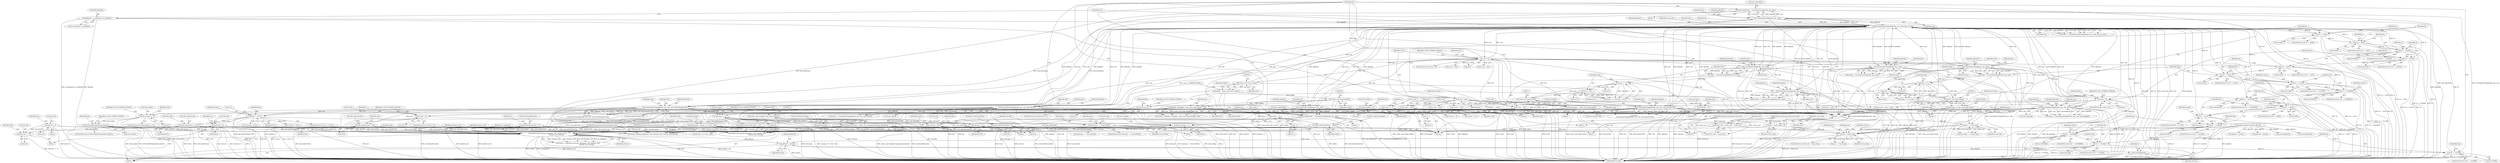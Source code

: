 digraph "1_Android_cc274e2abe8b2a6698a5c47d8aa4bb45f1f9538d_57@pointer" {
"1000717" [label="(Call,pResult = pTrack)"];
"1000707" [label="(Call,VideoTrack::Parse(m_pSegment, info, element_start,\n                                          element_size, pTrack))"];
"1000606" [label="(Call,info.codecDelay = UnserializeUInt(pReader, pos, size))"];
"1000610" [label="(Call,UnserializeUInt(pReader, pos, size))"];
"1000223" [label="(Call,ParseElementHeader(pReader, pos, track_stop, id, size))"];
"1000458" [label="(Call,UnserializeUInt(pReader, pos, size))"];
"1000236" [label="(Call,size < 0)"];
"1000388" [label="(Call,UnserializeUInt(pReader, pos, size))"];
"1000589" [label="(Call,UnserializeString(pReader, pos, size, info.codecNameAsUTF8))"];
"1000624" [label="(Call,UnserializeUInt(pReader, pos, size))"];
"1000134" [label="(Call,pReader = m_pSegment->m_pReader)"];
"1000503" [label="(Call,UnserializeUInt(pReader, pos, size))"];
"1000484" [label="(Call,UnserializeString(pReader, pos, size, info.codecId))"];
"1000418" [label="(Call,UnserializeString(pReader, pos, size, info.nameAsUTF8))"];
"1000438" [label="(Call,UnserializeString(pReader, pos, size, info.language))"];
"1000358" [label="(Call,UnserializeUInt(pReader, pos, size))"];
"1000214" [label="(Call,pos < track_stop)"];
"1000632" [label="(Call,pos <= track_stop)"];
"1000628" [label="(Call,pos += size)"];
"1000539" [label="(Call,static_cast<size_t>(size))"];
"1000299" [label="(Call,size > 8)"];
"1000557" [label="(Call,pReader->Read(pos, static_cast<long>(buflen), buf))"];
"1000559" [label="(Call,static_cast<long>(buflen))"];
"1000537" [label="(Call,buflen = static_cast<size_t>(size))"];
"1000548" [label="(Call,buf == NULL)"];
"1000140" [label="(Call,pos = track_start)"];
"1000123" [label="(MethodParameterIn,long long track_start)"];
"1000144" [label="(Call,track_stop = track_start + track_size)"];
"1000124" [label="(MethodParameterIn,long long track_size)"];
"1000519" [label="(Call,id == 0x23A2)"];
"1000497" [label="(Call,id == 0x1C)"];
"1000477" [label="(Call,id == 0x06)"];
"1000451" [label="(Call,id == 0x03E383)"];
"1000431" [label="(Call,id == 0x02B59C)"];
"1000411" [label="(Call,id == 0x136E)"];
"1000381" [label="(Call,id == 0x03)"];
"1000351" [label="(Call,id == 0x57)"];
"1000294" [label="(Call,id == 0x33C5)"];
"1000278" [label="(Call,id == 0x2D80)"];
"1000262" [label="(Call,id == 0x61)"];
"1000246" [label="(Call,id == 0x60)"];
"1000616" [label="(Call,id == 0x16BB)"];
"1000602" [label="(Call,id == 0x16AA)"];
"1000582" [label="(Call,id == 0x058688)"];
"1000662" [label="(Call,info.lacing = (lacing > 0) ? true : false)"];
"1000342" [label="(Call,info.uid |= b)"];
"1000337" [label="(Call,info.uid <<= 8)"];
"1000304" [label="(Call,info.uid = 0)"];
"1000165" [label="(Call,info.defaultDuration = 0)"];
"1000468" [label="(Call,info.defaultDuration = static_cast<unsigned long long>(duration))"];
"1000472" [label="(Call,static_cast<unsigned long long>(duration))"];
"1000463" [label="(Call,duration < 0)"];
"1000456" [label="(Call,duration = UnserializeUInt(pReader, pos, size))"];
"1000648" [label="(Call,GetTrackByNumber(info.number))"];
"1000640" [label="(Call,info.number <= 0)"];
"1000372" [label="(Call,info.number = static_cast<long>(num))"];
"1000376" [label="(Call,static_cast<long>(num))"];
"1000364" [label="(Call,num <= 0)"];
"1000356" [label="(Call,num = UnserializeUInt(pReader, pos, size))"];
"1000367" [label="(Call,num > 127)"];
"1000155" [label="(Call,info.number = 0)"];
"1000526" [label="(Call,info.codecPrivate = NULL)"];
"1000575" [label="(Call,info.codecPrivateSize = buflen)"];
"1000531" [label="(Call,info.codecPrivateSize = 0)"];
"1000570" [label="(Call,info.codecPrivate = buf)"];
"1000695" [label="(Call,info.settings = v)"];
"1000177" [label="(Call,v.size = -1)"];
"1000181" [label="(Call,-1)"];
"1000680" [label="(Call,v.start < 0)"];
"1000171" [label="(Call,v.start = -1)"];
"1000175" [label="(Call,-1)"];
"1000250" [label="(Call,v.start = start)"];
"1000242" [label="(Call,start = pos)"];
"1000255" [label="(Call,v.size = size)"];
"1000620" [label="(Call,info.seekPreRoll = UnserializeUInt(pReader, pos, size))"];
"1000673" [label="(Call,info.type == Track::kVideo)"];
"1000655" [label="(Call,info.type <= 0)"];
"1000150" [label="(Call,info.type = 0)"];
"1000402" [label="(Call,info.type = static_cast<long>(type))"];
"1000406" [label="(Call,static_cast<long>(type))"];
"1000397" [label="(Call,type > 254)"];
"1000394" [label="(Call,type <= 0)"];
"1000386" [label="(Call,type = UnserializeUInt(pReader, pos, size))"];
"1000160" [label="(Call,info.uid = 0)"];
"1000125" [label="(MethodParameterIn,long long element_start)"];
"1000126" [label="(MethodParameterIn,long long element_size)"];
"1000701" [label="(Call,* pTrack = NULL)"];
"1000127" [label="(MethodParameterIn,Track*& pResult)"];
"1000720" [label="(Call,assert(pResult))"];
"1000227" [label="(Identifier,id)"];
"1000465" [label="(Literal,0)"];
"1000124" [label="(MethodParameterIn,long long track_size)"];
"1000629" [label="(Identifier,pos)"];
"1000438" [label="(Call,UnserializeString(pReader, pos, size, info.language))"];
"1000359" [label="(Identifier,pReader)"];
"1000279" [label="(Identifier,id)"];
"1000367" [label="(Call,num > 127)"];
"1000458" [label="(Call,UnserializeUInt(pReader, pos, size))"];
"1000166" [label="(Call,info.defaultDuration)"];
"1000386" [label="(Call,type = UnserializeUInt(pReader, pos, size))"];
"1000604" [label="(Literal,0x16AA)"];
"1000442" [label="(Call,info.language)"];
"1000127" [label="(MethodParameterIn,Track*& pResult)"];
"1000690" [label="(Identifier,a)"];
"1000472" [label="(Call,static_cast<unsigned long long>(duration))"];
"1000739" [label="(Identifier,info)"];
"1000548" [label="(Call,buf == NULL)"];
"1000175" [label="(Call,-1)"];
"1000497" [label="(Call,id == 0x1C)"];
"1000456" [label="(Call,duration = UnserializeUInt(pReader, pos, size))"];
"1000470" [label="(Identifier,info)"];
"1000172" [label="(Call,v.start)"];
"1000664" [label="(Identifier,info)"];
"1000179" [label="(Identifier,v)"];
"1000628" [label="(Call,pos += size)"];
"1000165" [label="(Call,info.defaultDuration = 0)"];
"1000460" [label="(Identifier,pos)"];
"1000361" [label="(Identifier,size)"];
"1000526" [label="(Call,info.codecPrivate = NULL)"];
"1000299" [label="(Call,size > 8)"];
"1000592" [label="(Identifier,size)"];
"1000625" [label="(Identifier,pReader)"];
"1000433" [label="(Literal,0x02B59C)"];
"1000699" [label="(Identifier,v)"];
"1000485" [label="(Identifier,pReader)"];
"1000259" [label="(Identifier,size)"];
"1000577" [label="(Identifier,info)"];
"1000387" [label="(Identifier,type)"];
"1000306" [label="(Identifier,info)"];
"1000242" [label="(Call,start = pos)"];
"1000228" [label="(Identifier,size)"];
"1000412" [label="(Identifier,id)"];
"1000656" [label="(Call,info.type)"];
"1000396" [label="(Literal,0)"];
"1000549" [label="(Identifier,buf)"];
"1000705" [label="(Call,status = VideoTrack::Parse(m_pSegment, info, element_start,\n                                          element_size, pTrack))"];
"1000459" [label="(Identifier,pReader)"];
"1000737" [label="(Call,info.type == Track::kAudio)"];
"1000718" [label="(Identifier,pResult)"];
"1000532" [label="(Call,info.codecPrivateSize)"];
"1000488" [label="(Call,info.codecId)"];
"1000636" [label="(Call,pos == track_stop)"];
"1000709" [label="(Identifier,info)"];
"1000627" [label="(Identifier,size)"];
"1000342" [label="(Call,info.uid |= b)"];
"1000695" [label="(Call,info.settings = v)"];
"1000765" [label="(Call,* pTrack = NULL)"];
"1000344" [label="(Identifier,info)"];
"1000266" [label="(Call,a.start = start)"];
"1000531" [label="(Call,info.codecPrivateSize = 0)"];
"1000771" [label="(Call,AudioTrack::Parse(m_pSegment, info, element_start,\n                                          element_size, pTrack))"];
"1000666" [label="(Call,(lacing > 0) ? true : false)"];
"1000346" [label="(Identifier,b)"];
"1000502" [label="(Identifier,lacing)"];
"1000607" [label="(Call,info.codecDelay)"];
"1000538" [label="(Identifier,buflen)"];
"1000293" [label="(ControlStructure,if (id == 0x33C5))"];
"1000853" [label="(Call,Track::Create(m_pSegment, info, element_start, element_size, pTrack))"];
"1000617" [label="(Identifier,id)"];
"1000467" [label="(Identifier,E_FILE_FORMAT_INVALID)"];
"1000394" [label="(Call,type <= 0)"];
"1000646" [label="(Identifier,E_FILE_FORMAT_INVALID)"];
"1000378" [label="(Identifier,num)"];
"1000696" [label="(Call,info.settings)"];
"1000454" [label="(Block,)"];
"1000469" [label="(Call,info.defaultDuration)"];
"1000863" [label="(Call,pResult = pTrack)"];
"1000648" [label="(Call,GetTrackByNumber(info.number))"];
"1000354" [label="(Block,)"];
"1000622" [label="(Identifier,info)"];
"1000686" [label="(Identifier,E_FILE_FORMAT_INVALID)"];
"1000145" [label="(Identifier,track_stop)"];
"1000707" [label="(Call,VideoTrack::Parse(m_pSegment, info, element_start,\n                                          element_size, pTrack))"];
"1000311" [label="(Identifier,pos_)"];
"1000618" [label="(Literal,0x16BB)"];
"1000397" [label="(Call,type > 254)"];
"1000236" [label="(Call,size < 0)"];
"1000501" [label="(Call,lacing = UnserializeUInt(pReader, pos, size))"];
"1000674" [label="(Call,info.type)"];
"1000717" [label="(Call,pResult = pTrack)"];
"1000616" [label="(Call,id == 0x16BB)"];
"1000556" [label="(Identifier,status)"];
"1000243" [label="(Identifier,start)"];
"1000702" [label="(Identifier,pTrack)"];
"1000353" [label="(Literal,0x57)"];
"1000462" [label="(ControlStructure,if (duration < 0))"];
"1000167" [label="(Identifier,info)"];
"1000533" [label="(Identifier,info)"];
"1000136" [label="(Call,m_pSegment->m_pReader)"];
"1000224" [label="(Identifier,pReader)"];
"1000576" [label="(Call,info.codecPrivateSize)"];
"1000420" [label="(Identifier,pos)"];
"1000463" [label="(Call,duration < 0)"];
"1000406" [label="(Call,static_cast<long>(type))"];
"1000663" [label="(Call,info.lacing)"];
"1000484" [label="(Call,UnserializeString(pReader, pos, size, info.codecId))"];
"1000257" [label="(Identifier,v)"];
"1000357" [label="(Identifier,num)"];
"1000250" [label="(Call,v.start = start)"];
"1000301" [label="(Literal,8)"];
"1000519" [label="(Call,id == 0x23A2)"];
"1000624" [label="(Call,UnserializeUInt(pReader, pos, size))"];
"1000612" [label="(Identifier,pos)"];
"1000246" [label="(Call,id == 0x60)"];
"1000570" [label="(Call,info.codecPrivate = buf)"];
"1000173" [label="(Identifier,v)"];
"1000520" [label="(Identifier,id)"];
"1000496" [label="(ControlStructure,if (id == 0x1C))"];
"1000541" [label="(Identifier,size)"];
"1000682" [label="(Identifier,v)"];
"1000261" [label="(ControlStructure,if (id == 0x61))"];
"1000537" [label="(Call,buflen = static_cast<size_t>(size))"];
"1000162" [label="(Identifier,info)"];
"1000157" [label="(Identifier,info)"];
"1000550" [label="(Identifier,NULL)"];
"1000144" [label="(Call,track_stop = track_start + track_size)"];
"1000588" [label="(Identifier,status)"];
"1000384" [label="(Block,)"];
"1000235" [label="(ControlStructure,if (size < 0))"];
"1000352" [label="(Identifier,id)"];
"1000284" [label="(Identifier,e)"];
"1000282" [label="(Call,e.start = start)"];
"1000530" [label="(Identifier,NULL)"];
"1000303" [label="(Identifier,E_FILE_FORMAT_INVALID)"];
"1000543" [label="(Identifier,buflen)"];
"1000561" [label="(Identifier,buflen)"];
"1000847" [label="(Call,* pTrack = NULL)"];
"1000634" [label="(Identifier,track_stop)"];
"1000451" [label="(Call,id == 0x03E383)"];
"1000655" [label="(Call,info.type <= 0)"];
"1000169" [label="(Literal,0)"];
"1000613" [label="(Identifier,size)"];
"1000440" [label="(Identifier,pos)"];
"1000254" [label="(Identifier,start)"];
"1000535" [label="(Literal,0)"];
"1000719" [label="(Identifier,pTrack)"];
"1000499" [label="(Literal,0x1C)"];
"1000641" [label="(Call,info.number)"];
"1000558" [label="(Identifier,pos)"];
"1000383" [label="(Literal,0x03)"];
"1000155" [label="(Call,info.number = 0)"];
"1000557" [label="(Call,pReader->Read(pos, static_cast<long>(buflen), buf))"];
"1000142" [label="(Identifier,track_start)"];
"1000644" [label="(Literal,0)"];
"1000126" [label="(MethodParameterIn,long long element_size)"];
"1000587" [label="(Call,status =\n UnserializeString(pReader, pos, size, info.codecNameAsUTF8))"];
"1000468" [label="(Call,info.defaultDuration = static_cast<unsigned long long>(duration))"];
"1000363" [label="(Call,(num <= 0) || (num > 127))"];
"1000146" [label="(Call,track_start + track_size)"];
"1000351" [label="(Call,id == 0x57)"];
"1000654" [label="(ControlStructure,if (info.type <= 0))"];
"1000271" [label="(Call,a.size = size)"];
"1000223" [label="(Call,ParseElementHeader(pReader, pos, track_stop, id, size))"];
"1000725" [label="(Identifier,e)"];
"1000562" [label="(Identifier,buf)"];
"1000591" [label="(Identifier,pos)"];
"1000255" [label="(Call,v.size = size)"];
"1000338" [label="(Call,info.uid)"];
"1000464" [label="(Identifier,duration)"];
"1000653" [label="(Identifier,E_FILE_FORMAT_INVALID)"];
"1000156" [label="(Call,info.number)"];
"1000575" [label="(Call,info.codecPrivateSize = buflen)"];
"1000477" [label="(Call,id == 0x06)"];
"1000589" [label="(Call,UnserializeString(pReader, pos, size, info.codecNameAsUTF8))"];
"1000584" [label="(Literal,0x058688)"];
"1000389" [label="(Identifier,pReader)"];
"1000608" [label="(Identifier,info)"];
"1000581" [label="(ControlStructure,if (id == 0x058688))"];
"1000390" [label="(Identifier,pos)"];
"1000296" [label="(Literal,0x33C5)"];
"1000251" [label="(Call,v.start)"];
"1000256" [label="(Call,v.size)"];
"1000171" [label="(Call,v.start = -1)"];
"1000408" [label="(Identifier,type)"];
"1000178" [label="(Call,v.size)"];
"1000402" [label="(Call,info.type = static_cast<long>(type))"];
"1000559" [label="(Call,static_cast<long>(buflen))"];
"1000566" [label="(Call,delete[] buf)"];
"1000249" [label="(Block,)"];
"1000781" [label="(Call,pResult = pTrack)"];
"1000413" [label="(Literal,0x136E)"];
"1000215" [label="(Identifier,pos)"];
"1000504" [label="(Identifier,pReader)"];
"1000631" [label="(Call,assert(pos <= track_stop))"];
"1000398" [label="(Identifier,type)"];
"1000637" [label="(Identifier,pos)"];
"1000403" [label="(Call,info.type)"];
"1000527" [label="(Call,info.codecPrivate)"];
"1000310" [label="(Call,pos_ = start)"];
"1000388" [label="(Call,UnserializeUInt(pReader, pos, size))"];
"1000870" [label="(MethodReturn,long)"];
"1000226" [label="(Identifier,track_stop)"];
"1000544" [label="(Block,)"];
"1000810" [label="(Call,v.start >= 0)"];
"1000630" [label="(Identifier,size)"];
"1000547" [label="(ControlStructure,if (buf == NULL))"];
"1000364" [label="(Call,num <= 0)"];
"1000135" [label="(Identifier,pReader)"];
"1000432" [label="(Identifier,id)"];
"1000553" [label="(Literal,1)"];
"1000268" [label="(Identifier,a)"];
"1000225" [label="(Identifier,pos)"];
"1000308" [label="(Literal,0)"];
"1000222" [label="(Identifier,status)"];
"1000752" [label="(Call,v.start >= 0)"];
"1000679" [label="(ControlStructure,if (v.start < 0))"];
"1000678" [label="(Block,)"];
"1000784" [label="(Call,assert(pResult))"];
"1000366" [label="(Literal,0)"];
"1000152" [label="(Identifier,info)"];
"1000632" [label="(Call,pos <= track_stop)"];
"1000659" [label="(Literal,0)"];
"1000672" [label="(ControlStructure,if (info.type == Track::kVideo))"];
"1000376" [label="(Call,static_cast<long>(num))"];
"1000382" [label="(Identifier,id)"];
"1000437" [label="(Identifier,status)"];
"1000154" [label="(Literal,0)"];
"1000474" [label="(Identifier,duration)"];
"1000393" [label="(Call,(type <= 0) || (type > 254))"];
"1000151" [label="(Call,info.type)"];
"1000263" [label="(Identifier,id)"];
"1000161" [label="(Call,info.uid)"];
"1000476" [label="(ControlStructure,if (id == 0x06))"];
"1000186" [label="(Identifier,a)"];
"1000411" [label="(Call,id == 0x136E)"];
"1000583" [label="(Identifier,id)"];
"1000521" [label="(Literal,0x23A2)"];
"1000606" [label="(Call,info.codecDelay = UnserializeUInt(pReader, pos, size))"];
"1000240" [label="(Identifier,E_FILE_FORMAT_INVALID)"];
"1000176" [label="(Literal,1)"];
"1000478" [label="(Identifier,id)"];
"1000431" [label="(Call,id == 0x02B59C)"];
"1000650" [label="(Identifier,info)"];
"1000518" [label="(ControlStructure,if (id == 0x23A2))"];
"1000479" [label="(Literal,0x06)"];
"1000238" [label="(Literal,0)"];
"1000661" [label="(Identifier,E_FILE_FORMAT_INVALID)"];
"1000304" [label="(Call,info.uid = 0)"];
"1000365" [label="(Identifier,num)"];
"1000602" [label="(Call,id == 0x16AA)"];
"1000684" [label="(Literal,0)"];
"1000294" [label="(Call,id == 0x33C5)"];
"1000610" [label="(Call,UnserializeUInt(pReader, pos, size))"];
"1000372" [label="(Call,info.number = static_cast<long>(num))"];
"1000368" [label="(Identifier,num)"];
"1000712" [label="(Identifier,pTrack)"];
"1000640" [label="(Call,info.number <= 0)"];
"1000453" [label="(Literal,0x03E383)"];
"1000214" [label="(Call,pos < track_stop)"];
"1000487" [label="(Identifier,size)"];
"1000621" [label="(Call,info.seekPreRoll)"];
"1000593" [label="(Call,info.codecNameAsUTF8)"];
"1000358" [label="(Call,UnserializeUInt(pReader, pos, size))"];
"1000221" [label="(Call,status = ParseElementHeader(pReader, pos, track_stop, id, size))"];
"1000430" [label="(ControlStructure,if (id == 0x02B59C))"];
"1000701" [label="(Call,* pTrack = NULL)"];
"1000720" [label="(Call,assert(pResult))"];
"1000360" [label="(Identifier,pos)"];
"1000673" [label="(Call,info.type == Track::kVideo)"];
"1000278" [label="(Call,id == 0x2D80)"];
"1000160" [label="(Call,info.uid = 0)"];
"1000657" [label="(Identifier,info)"];
"1000177" [label="(Call,v.size = -1)"];
"1000277" [label="(ControlStructure,if (id == 0x2D80))"];
"1000134" [label="(Call,pReader = m_pSegment->m_pReader)"];
"1000252" [label="(Identifier,v)"];
"1000706" [label="(Identifier,status)"];
"1000416" [label="(Call,status =\n UnserializeString(pReader, pos, size, info.nameAsUTF8))"];
"1000264" [label="(Literal,0x61)"];
"1000399" [label="(Literal,254)"];
"1000503" [label="(Call,UnserializeUInt(pReader, pos, size))"];
"1000417" [label="(Identifier,status)"];
"1000369" [label="(Literal,127)"];
"1000615" [label="(ControlStructure,if (id == 0x16BB))"];
"1000710" [label="(Identifier,element_start)"];
"1000498" [label="(Identifier,id)"];
"1000213" [label="(ControlStructure,while (pos < track_stop))"];
"1000675" [label="(Identifier,info)"];
"1000298" [label="(ControlStructure,if (size > 8))"];
"1000297" [label="(Block,)"];
"1000450" [label="(ControlStructure,if (id == 0x03E383))"];
"1000506" [label="(Identifier,size)"];
"1000486" [label="(Identifier,pos)"];
"1000181" [label="(Call,-1)"];
"1000316" [label="(Call,start + size)"];
"1000662" [label="(Call,info.lacing = (lacing > 0) ? true : false)"];
"1000681" [label="(Call,v.start)"];
"1000649" [label="(Call,info.number)"];
"1000524" [label="(Identifier,info)"];
"1000123" [label="(MethodParameterIn,long long track_start)"];
"1000381" [label="(Call,id == 0x03)"];
"1000439" [label="(Identifier,pReader)"];
"1000159" [label="(Literal,0)"];
"1000140" [label="(Call,pos = track_start)"];
"1000677" [label="(Identifier,Track::kVideo)"];
"1000505" [label="(Identifier,pos)"];
"1000418" [label="(Call,UnserializeString(pReader, pos, size, info.nameAsUTF8))"];
"1000217" [label="(Block,)"];
"1000419" [label="(Identifier,pReader)"];
"1000341" [label="(Literal,8)"];
"1000410" [label="(ControlStructure,if (id == 0x136E))"];
"1000571" [label="(Call,info.codecPrivate)"];
"1000555" [label="(Call,status = pReader->Read(pos, static_cast<long>(buflen), buf))"];
"1000579" [label="(Identifier,buflen)"];
"1000721" [label="(Identifier,pResult)"];
"1000323" [label="(Block,)"];
"1000245" [label="(ControlStructure,if (id == 0x60))"];
"1000866" [label="(Call,assert(pResult))"];
"1000300" [label="(Identifier,size)"];
"1000287" [label="(Call,e.size = size)"];
"1000350" [label="(ControlStructure,if (id == 0x57))"];
"1000305" [label="(Call,info.uid)"];
"1000216" [label="(Identifier,track_stop)"];
"1000582" [label="(Call,id == 0x058688)"];
"1000452" [label="(Identifier,id)"];
"1000461" [label="(Identifier,size)"];
"1000626" [label="(Identifier,pos)"];
"1000141" [label="(Identifier,pos)"];
"1000343" [label="(Call,info.uid)"];
"1000711" [label="(Identifier,element_size)"];
"1000314" [label="(Call,pos_end = start + size)"];
"1000380" [label="(ControlStructure,if (id == 0x03))"];
"1000337" [label="(Call,info.uid <<= 8)"];
"1000647" [label="(ControlStructure,if (GetTrackByNumber(info.number)))"];
"1000441" [label="(Identifier,size)"];
"1000620" [label="(Call,info.seekPreRoll = UnserializeUInt(pReader, pos, size))"];
"1000248" [label="(Literal,0x60)"];
"1000244" [label="(Identifier,pos)"];
"1000619" [label="(Block,)"];
"1000639" [label="(ControlStructure,if (info.number <= 0))"];
"1000522" [label="(Block,)"];
"1000483" [label="(Identifier,status)"];
"1000539" [label="(Call,static_cast<size_t>(size))"];
"1000633" [label="(Identifier,pos)"];
"1000574" [label="(Identifier,buf)"];
"1000590" [label="(Identifier,pReader)"];
"1000391" [label="(Identifier,size)"];
"1000262" [label="(Call,id == 0x61)"];
"1000603" [label="(Identifier,id)"];
"1000605" [label="(Block,)"];
"1000280" [label="(Literal,0x2D80)"];
"1000128" [label="(Block,)"];
"1000348" [label="(Identifier,pos_)"];
"1000703" [label="(Identifier,NULL)"];
"1000150" [label="(Call,info.type = 0)"];
"1000436" [label="(Call,status = UnserializeString(pReader, pos, size, info.language))"];
"1000295" [label="(Identifier,id)"];
"1000125" [label="(MethodParameterIn,long long element_start)"];
"1000247" [label="(Identifier,id)"];
"1000708" [label="(Identifier,m_pSegment)"];
"1000182" [label="(Literal,1)"];
"1000164" [label="(Literal,0)"];
"1000395" [label="(Identifier,type)"];
"1000457" [label="(Identifier,duration)"];
"1000601" [label="(ControlStructure,if (id == 0x16AA))"];
"1000680" [label="(Call,v.start < 0)"];
"1000611" [label="(Identifier,pReader)"];
"1000356" [label="(Call,num = UnserializeUInt(pReader, pos, size))"];
"1000373" [label="(Call,info.number)"];
"1000237" [label="(Identifier,size)"];
"1000482" [label="(Call,status = UnserializeString(pReader, pos, size, info.codecId))"];
"1000421" [label="(Identifier,size)"];
"1000422" [label="(Call,info.nameAsUTF8)"];
"1000717" -> "1000678"  [label="AST: "];
"1000717" -> "1000719"  [label="CFG: "];
"1000718" -> "1000717"  [label="AST: "];
"1000719" -> "1000717"  [label="AST: "];
"1000721" -> "1000717"  [label="CFG: "];
"1000717" -> "1000870"  [label="DDG: pTrack"];
"1000707" -> "1000717"  [label="DDG: pTrack"];
"1000127" -> "1000717"  [label="DDG: pResult"];
"1000717" -> "1000720"  [label="DDG: pResult"];
"1000707" -> "1000705"  [label="AST: "];
"1000707" -> "1000712"  [label="CFG: "];
"1000708" -> "1000707"  [label="AST: "];
"1000709" -> "1000707"  [label="AST: "];
"1000710" -> "1000707"  [label="AST: "];
"1000711" -> "1000707"  [label="AST: "];
"1000712" -> "1000707"  [label="AST: "];
"1000705" -> "1000707"  [label="CFG: "];
"1000707" -> "1000870"  [label="DDG: info"];
"1000707" -> "1000870"  [label="DDG: element_size"];
"1000707" -> "1000870"  [label="DDG: pTrack"];
"1000707" -> "1000870"  [label="DDG: m_pSegment"];
"1000707" -> "1000870"  [label="DDG: element_start"];
"1000707" -> "1000705"  [label="DDG: element_size"];
"1000707" -> "1000705"  [label="DDG: element_start"];
"1000707" -> "1000705"  [label="DDG: pTrack"];
"1000707" -> "1000705"  [label="DDG: info"];
"1000707" -> "1000705"  [label="DDG: m_pSegment"];
"1000606" -> "1000707"  [label="DDG: info.codecDelay"];
"1000438" -> "1000707"  [label="DDG: info.language"];
"1000662" -> "1000707"  [label="DDG: info.lacing"];
"1000342" -> "1000707"  [label="DDG: info.uid"];
"1000304" -> "1000707"  [label="DDG: info.uid"];
"1000165" -> "1000707"  [label="DDG: info.defaultDuration"];
"1000468" -> "1000707"  [label="DDG: info.defaultDuration"];
"1000648" -> "1000707"  [label="DDG: info.number"];
"1000526" -> "1000707"  [label="DDG: info.codecPrivate"];
"1000575" -> "1000707"  [label="DDG: info.codecPrivateSize"];
"1000531" -> "1000707"  [label="DDG: info.codecPrivateSize"];
"1000570" -> "1000707"  [label="DDG: info.codecPrivate"];
"1000695" -> "1000707"  [label="DDG: info.settings"];
"1000484" -> "1000707"  [label="DDG: info.codecId"];
"1000620" -> "1000707"  [label="DDG: info.seekPreRoll"];
"1000673" -> "1000707"  [label="DDG: info.type"];
"1000418" -> "1000707"  [label="DDG: info.nameAsUTF8"];
"1000160" -> "1000707"  [label="DDG: info.uid"];
"1000589" -> "1000707"  [label="DDG: info.codecNameAsUTF8"];
"1000125" -> "1000707"  [label="DDG: element_start"];
"1000126" -> "1000707"  [label="DDG: element_size"];
"1000701" -> "1000707"  [label="DDG: pTrack"];
"1000606" -> "1000605"  [label="AST: "];
"1000606" -> "1000610"  [label="CFG: "];
"1000607" -> "1000606"  [label="AST: "];
"1000610" -> "1000606"  [label="AST: "];
"1000629" -> "1000606"  [label="CFG: "];
"1000606" -> "1000870"  [label="DDG: info.codecDelay"];
"1000606" -> "1000870"  [label="DDG: UnserializeUInt(pReader, pos, size)"];
"1000610" -> "1000606"  [label="DDG: pReader"];
"1000610" -> "1000606"  [label="DDG: pos"];
"1000610" -> "1000606"  [label="DDG: size"];
"1000606" -> "1000771"  [label="DDG: info.codecDelay"];
"1000606" -> "1000853"  [label="DDG: info.codecDelay"];
"1000610" -> "1000613"  [label="CFG: "];
"1000611" -> "1000610"  [label="AST: "];
"1000612" -> "1000610"  [label="AST: "];
"1000613" -> "1000610"  [label="AST: "];
"1000610" -> "1000870"  [label="DDG: pReader"];
"1000610" -> "1000223"  [label="DDG: pReader"];
"1000610" -> "1000223"  [label="DDG: size"];
"1000223" -> "1000610"  [label="DDG: pReader"];
"1000223" -> "1000610"  [label="DDG: pos"];
"1000236" -> "1000610"  [label="DDG: size"];
"1000610" -> "1000628"  [label="DDG: size"];
"1000610" -> "1000628"  [label="DDG: pos"];
"1000223" -> "1000221"  [label="AST: "];
"1000223" -> "1000228"  [label="CFG: "];
"1000224" -> "1000223"  [label="AST: "];
"1000225" -> "1000223"  [label="AST: "];
"1000226" -> "1000223"  [label="AST: "];
"1000227" -> "1000223"  [label="AST: "];
"1000228" -> "1000223"  [label="AST: "];
"1000221" -> "1000223"  [label="CFG: "];
"1000223" -> "1000870"  [label="DDG: pos"];
"1000223" -> "1000870"  [label="DDG: id"];
"1000223" -> "1000870"  [label="DDG: track_stop"];
"1000223" -> "1000870"  [label="DDG: size"];
"1000223" -> "1000870"  [label="DDG: pReader"];
"1000223" -> "1000221"  [label="DDG: size"];
"1000223" -> "1000221"  [label="DDG: pReader"];
"1000223" -> "1000221"  [label="DDG: track_stop"];
"1000223" -> "1000221"  [label="DDG: id"];
"1000223" -> "1000221"  [label="DDG: pos"];
"1000458" -> "1000223"  [label="DDG: pReader"];
"1000458" -> "1000223"  [label="DDG: size"];
"1000388" -> "1000223"  [label="DDG: pReader"];
"1000388" -> "1000223"  [label="DDG: size"];
"1000589" -> "1000223"  [label="DDG: pReader"];
"1000589" -> "1000223"  [label="DDG: size"];
"1000624" -> "1000223"  [label="DDG: pReader"];
"1000624" -> "1000223"  [label="DDG: size"];
"1000134" -> "1000223"  [label="DDG: pReader"];
"1000503" -> "1000223"  [label="DDG: pReader"];
"1000503" -> "1000223"  [label="DDG: size"];
"1000484" -> "1000223"  [label="DDG: pReader"];
"1000484" -> "1000223"  [label="DDG: size"];
"1000418" -> "1000223"  [label="DDG: pReader"];
"1000418" -> "1000223"  [label="DDG: size"];
"1000438" -> "1000223"  [label="DDG: pReader"];
"1000438" -> "1000223"  [label="DDG: size"];
"1000358" -> "1000223"  [label="DDG: pReader"];
"1000358" -> "1000223"  [label="DDG: size"];
"1000214" -> "1000223"  [label="DDG: pos"];
"1000214" -> "1000223"  [label="DDG: track_stop"];
"1000519" -> "1000223"  [label="DDG: id"];
"1000497" -> "1000223"  [label="DDG: id"];
"1000616" -> "1000223"  [label="DDG: id"];
"1000431" -> "1000223"  [label="DDG: id"];
"1000294" -> "1000223"  [label="DDG: id"];
"1000381" -> "1000223"  [label="DDG: id"];
"1000477" -> "1000223"  [label="DDG: id"];
"1000278" -> "1000223"  [label="DDG: id"];
"1000246" -> "1000223"  [label="DDG: id"];
"1000411" -> "1000223"  [label="DDG: id"];
"1000582" -> "1000223"  [label="DDG: id"];
"1000262" -> "1000223"  [label="DDG: id"];
"1000451" -> "1000223"  [label="DDG: id"];
"1000602" -> "1000223"  [label="DDG: id"];
"1000351" -> "1000223"  [label="DDG: id"];
"1000236" -> "1000223"  [label="DDG: size"];
"1000539" -> "1000223"  [label="DDG: size"];
"1000299" -> "1000223"  [label="DDG: size"];
"1000223" -> "1000236"  [label="DDG: size"];
"1000223" -> "1000242"  [label="DDG: pos"];
"1000223" -> "1000246"  [label="DDG: id"];
"1000223" -> "1000358"  [label="DDG: pReader"];
"1000223" -> "1000358"  [label="DDG: pos"];
"1000223" -> "1000388"  [label="DDG: pReader"];
"1000223" -> "1000388"  [label="DDG: pos"];
"1000223" -> "1000418"  [label="DDG: pReader"];
"1000223" -> "1000418"  [label="DDG: pos"];
"1000223" -> "1000438"  [label="DDG: pReader"];
"1000223" -> "1000438"  [label="DDG: pos"];
"1000223" -> "1000458"  [label="DDG: pReader"];
"1000223" -> "1000458"  [label="DDG: pos"];
"1000223" -> "1000484"  [label="DDG: pReader"];
"1000223" -> "1000484"  [label="DDG: pos"];
"1000223" -> "1000503"  [label="DDG: pReader"];
"1000223" -> "1000503"  [label="DDG: pos"];
"1000223" -> "1000557"  [label="DDG: pos"];
"1000223" -> "1000589"  [label="DDG: pReader"];
"1000223" -> "1000589"  [label="DDG: pos"];
"1000223" -> "1000624"  [label="DDG: pReader"];
"1000223" -> "1000624"  [label="DDG: pos"];
"1000223" -> "1000628"  [label="DDG: pos"];
"1000223" -> "1000632"  [label="DDG: track_stop"];
"1000458" -> "1000456"  [label="AST: "];
"1000458" -> "1000461"  [label="CFG: "];
"1000459" -> "1000458"  [label="AST: "];
"1000460" -> "1000458"  [label="AST: "];
"1000461" -> "1000458"  [label="AST: "];
"1000456" -> "1000458"  [label="CFG: "];
"1000458" -> "1000870"  [label="DDG: size"];
"1000458" -> "1000870"  [label="DDG: pos"];
"1000458" -> "1000870"  [label="DDG: pReader"];
"1000458" -> "1000456"  [label="DDG: pReader"];
"1000458" -> "1000456"  [label="DDG: pos"];
"1000458" -> "1000456"  [label="DDG: size"];
"1000236" -> "1000458"  [label="DDG: size"];
"1000458" -> "1000628"  [label="DDG: size"];
"1000458" -> "1000628"  [label="DDG: pos"];
"1000236" -> "1000235"  [label="AST: "];
"1000236" -> "1000238"  [label="CFG: "];
"1000237" -> "1000236"  [label="AST: "];
"1000238" -> "1000236"  [label="AST: "];
"1000240" -> "1000236"  [label="CFG: "];
"1000243" -> "1000236"  [label="CFG: "];
"1000236" -> "1000870"  [label="DDG: size"];
"1000236" -> "1000870"  [label="DDG: size < 0"];
"1000236" -> "1000255"  [label="DDG: size"];
"1000236" -> "1000271"  [label="DDG: size"];
"1000236" -> "1000287"  [label="DDG: size"];
"1000236" -> "1000299"  [label="DDG: size"];
"1000236" -> "1000358"  [label="DDG: size"];
"1000236" -> "1000388"  [label="DDG: size"];
"1000236" -> "1000418"  [label="DDG: size"];
"1000236" -> "1000438"  [label="DDG: size"];
"1000236" -> "1000484"  [label="DDG: size"];
"1000236" -> "1000503"  [label="DDG: size"];
"1000236" -> "1000539"  [label="DDG: size"];
"1000236" -> "1000589"  [label="DDG: size"];
"1000236" -> "1000624"  [label="DDG: size"];
"1000236" -> "1000628"  [label="DDG: size"];
"1000388" -> "1000386"  [label="AST: "];
"1000388" -> "1000391"  [label="CFG: "];
"1000389" -> "1000388"  [label="AST: "];
"1000390" -> "1000388"  [label="AST: "];
"1000391" -> "1000388"  [label="AST: "];
"1000386" -> "1000388"  [label="CFG: "];
"1000388" -> "1000870"  [label="DDG: pReader"];
"1000388" -> "1000870"  [label="DDG: pos"];
"1000388" -> "1000870"  [label="DDG: size"];
"1000388" -> "1000386"  [label="DDG: pReader"];
"1000388" -> "1000386"  [label="DDG: pos"];
"1000388" -> "1000386"  [label="DDG: size"];
"1000388" -> "1000628"  [label="DDG: size"];
"1000388" -> "1000628"  [label="DDG: pos"];
"1000589" -> "1000587"  [label="AST: "];
"1000589" -> "1000593"  [label="CFG: "];
"1000590" -> "1000589"  [label="AST: "];
"1000591" -> "1000589"  [label="AST: "];
"1000592" -> "1000589"  [label="AST: "];
"1000593" -> "1000589"  [label="AST: "];
"1000587" -> "1000589"  [label="CFG: "];
"1000589" -> "1000870"  [label="DDG: pReader"];
"1000589" -> "1000870"  [label="DDG: size"];
"1000589" -> "1000870"  [label="DDG: pos"];
"1000589" -> "1000870"  [label="DDG: info.codecNameAsUTF8"];
"1000589" -> "1000587"  [label="DDG: pReader"];
"1000589" -> "1000587"  [label="DDG: pos"];
"1000589" -> "1000587"  [label="DDG: size"];
"1000589" -> "1000587"  [label="DDG: info.codecNameAsUTF8"];
"1000589" -> "1000628"  [label="DDG: size"];
"1000589" -> "1000628"  [label="DDG: pos"];
"1000589" -> "1000771"  [label="DDG: info.codecNameAsUTF8"];
"1000589" -> "1000853"  [label="DDG: info.codecNameAsUTF8"];
"1000624" -> "1000620"  [label="AST: "];
"1000624" -> "1000627"  [label="CFG: "];
"1000625" -> "1000624"  [label="AST: "];
"1000626" -> "1000624"  [label="AST: "];
"1000627" -> "1000624"  [label="AST: "];
"1000620" -> "1000624"  [label="CFG: "];
"1000624" -> "1000870"  [label="DDG: pReader"];
"1000624" -> "1000620"  [label="DDG: pReader"];
"1000624" -> "1000620"  [label="DDG: pos"];
"1000624" -> "1000620"  [label="DDG: size"];
"1000624" -> "1000628"  [label="DDG: size"];
"1000624" -> "1000628"  [label="DDG: pos"];
"1000134" -> "1000128"  [label="AST: "];
"1000134" -> "1000136"  [label="CFG: "];
"1000135" -> "1000134"  [label="AST: "];
"1000136" -> "1000134"  [label="AST: "];
"1000141" -> "1000134"  [label="CFG: "];
"1000134" -> "1000870"  [label="DDG: pReader"];
"1000134" -> "1000870"  [label="DDG: m_pSegment->m_pReader"];
"1000503" -> "1000501"  [label="AST: "];
"1000503" -> "1000506"  [label="CFG: "];
"1000504" -> "1000503"  [label="AST: "];
"1000505" -> "1000503"  [label="AST: "];
"1000506" -> "1000503"  [label="AST: "];
"1000501" -> "1000503"  [label="CFG: "];
"1000503" -> "1000870"  [label="DDG: size"];
"1000503" -> "1000870"  [label="DDG: pos"];
"1000503" -> "1000870"  [label="DDG: pReader"];
"1000503" -> "1000501"  [label="DDG: pReader"];
"1000503" -> "1000501"  [label="DDG: pos"];
"1000503" -> "1000501"  [label="DDG: size"];
"1000503" -> "1000628"  [label="DDG: size"];
"1000503" -> "1000628"  [label="DDG: pos"];
"1000484" -> "1000482"  [label="AST: "];
"1000484" -> "1000488"  [label="CFG: "];
"1000485" -> "1000484"  [label="AST: "];
"1000486" -> "1000484"  [label="AST: "];
"1000487" -> "1000484"  [label="AST: "];
"1000488" -> "1000484"  [label="AST: "];
"1000482" -> "1000484"  [label="CFG: "];
"1000484" -> "1000870"  [label="DDG: pos"];
"1000484" -> "1000870"  [label="DDG: info.codecId"];
"1000484" -> "1000870"  [label="DDG: size"];
"1000484" -> "1000870"  [label="DDG: pReader"];
"1000484" -> "1000482"  [label="DDG: pReader"];
"1000484" -> "1000482"  [label="DDG: pos"];
"1000484" -> "1000482"  [label="DDG: size"];
"1000484" -> "1000482"  [label="DDG: info.codecId"];
"1000484" -> "1000628"  [label="DDG: size"];
"1000484" -> "1000628"  [label="DDG: pos"];
"1000484" -> "1000771"  [label="DDG: info.codecId"];
"1000484" -> "1000853"  [label="DDG: info.codecId"];
"1000418" -> "1000416"  [label="AST: "];
"1000418" -> "1000422"  [label="CFG: "];
"1000419" -> "1000418"  [label="AST: "];
"1000420" -> "1000418"  [label="AST: "];
"1000421" -> "1000418"  [label="AST: "];
"1000422" -> "1000418"  [label="AST: "];
"1000416" -> "1000418"  [label="CFG: "];
"1000418" -> "1000870"  [label="DDG: pos"];
"1000418" -> "1000870"  [label="DDG: info.nameAsUTF8"];
"1000418" -> "1000870"  [label="DDG: size"];
"1000418" -> "1000870"  [label="DDG: pReader"];
"1000418" -> "1000416"  [label="DDG: pReader"];
"1000418" -> "1000416"  [label="DDG: pos"];
"1000418" -> "1000416"  [label="DDG: size"];
"1000418" -> "1000416"  [label="DDG: info.nameAsUTF8"];
"1000418" -> "1000628"  [label="DDG: size"];
"1000418" -> "1000628"  [label="DDG: pos"];
"1000418" -> "1000771"  [label="DDG: info.nameAsUTF8"];
"1000418" -> "1000853"  [label="DDG: info.nameAsUTF8"];
"1000438" -> "1000436"  [label="AST: "];
"1000438" -> "1000442"  [label="CFG: "];
"1000439" -> "1000438"  [label="AST: "];
"1000440" -> "1000438"  [label="AST: "];
"1000441" -> "1000438"  [label="AST: "];
"1000442" -> "1000438"  [label="AST: "];
"1000436" -> "1000438"  [label="CFG: "];
"1000438" -> "1000870"  [label="DDG: info.language"];
"1000438" -> "1000870"  [label="DDG: pos"];
"1000438" -> "1000870"  [label="DDG: size"];
"1000438" -> "1000870"  [label="DDG: pReader"];
"1000438" -> "1000436"  [label="DDG: pReader"];
"1000438" -> "1000436"  [label="DDG: pos"];
"1000438" -> "1000436"  [label="DDG: size"];
"1000438" -> "1000436"  [label="DDG: info.language"];
"1000438" -> "1000628"  [label="DDG: size"];
"1000438" -> "1000628"  [label="DDG: pos"];
"1000438" -> "1000771"  [label="DDG: info.language"];
"1000438" -> "1000853"  [label="DDG: info.language"];
"1000358" -> "1000356"  [label="AST: "];
"1000358" -> "1000361"  [label="CFG: "];
"1000359" -> "1000358"  [label="AST: "];
"1000360" -> "1000358"  [label="AST: "];
"1000361" -> "1000358"  [label="AST: "];
"1000356" -> "1000358"  [label="CFG: "];
"1000358" -> "1000870"  [label="DDG: size"];
"1000358" -> "1000870"  [label="DDG: pos"];
"1000358" -> "1000870"  [label="DDG: pReader"];
"1000358" -> "1000356"  [label="DDG: pReader"];
"1000358" -> "1000356"  [label="DDG: pos"];
"1000358" -> "1000356"  [label="DDG: size"];
"1000358" -> "1000628"  [label="DDG: size"];
"1000358" -> "1000628"  [label="DDG: pos"];
"1000214" -> "1000213"  [label="AST: "];
"1000214" -> "1000216"  [label="CFG: "];
"1000215" -> "1000214"  [label="AST: "];
"1000216" -> "1000214"  [label="AST: "];
"1000222" -> "1000214"  [label="CFG: "];
"1000637" -> "1000214"  [label="CFG: "];
"1000214" -> "1000870"  [label="DDG: pos < track_stop"];
"1000632" -> "1000214"  [label="DDG: pos"];
"1000632" -> "1000214"  [label="DDG: track_stop"];
"1000140" -> "1000214"  [label="DDG: pos"];
"1000144" -> "1000214"  [label="DDG: track_stop"];
"1000214" -> "1000636"  [label="DDG: pos"];
"1000214" -> "1000636"  [label="DDG: track_stop"];
"1000632" -> "1000631"  [label="AST: "];
"1000632" -> "1000634"  [label="CFG: "];
"1000633" -> "1000632"  [label="AST: "];
"1000634" -> "1000632"  [label="AST: "];
"1000631" -> "1000632"  [label="CFG: "];
"1000632" -> "1000631"  [label="DDG: pos"];
"1000632" -> "1000631"  [label="DDG: track_stop"];
"1000628" -> "1000632"  [label="DDG: pos"];
"1000628" -> "1000217"  [label="AST: "];
"1000628" -> "1000630"  [label="CFG: "];
"1000629" -> "1000628"  [label="AST: "];
"1000630" -> "1000628"  [label="AST: "];
"1000633" -> "1000628"  [label="CFG: "];
"1000628" -> "1000870"  [label="DDG: size"];
"1000539" -> "1000628"  [label="DDG: size"];
"1000299" -> "1000628"  [label="DDG: size"];
"1000557" -> "1000628"  [label="DDG: pos"];
"1000539" -> "1000537"  [label="AST: "];
"1000539" -> "1000541"  [label="CFG: "];
"1000540" -> "1000539"  [label="AST: "];
"1000541" -> "1000539"  [label="AST: "];
"1000537" -> "1000539"  [label="CFG: "];
"1000539" -> "1000870"  [label="DDG: size"];
"1000539" -> "1000537"  [label="DDG: size"];
"1000299" -> "1000298"  [label="AST: "];
"1000299" -> "1000301"  [label="CFG: "];
"1000300" -> "1000299"  [label="AST: "];
"1000301" -> "1000299"  [label="AST: "];
"1000303" -> "1000299"  [label="CFG: "];
"1000306" -> "1000299"  [label="CFG: "];
"1000299" -> "1000870"  [label="DDG: size > 8"];
"1000299" -> "1000870"  [label="DDG: size"];
"1000299" -> "1000314"  [label="DDG: size"];
"1000299" -> "1000316"  [label="DDG: size"];
"1000557" -> "1000555"  [label="AST: "];
"1000557" -> "1000562"  [label="CFG: "];
"1000558" -> "1000557"  [label="AST: "];
"1000559" -> "1000557"  [label="AST: "];
"1000562" -> "1000557"  [label="AST: "];
"1000555" -> "1000557"  [label="CFG: "];
"1000557" -> "1000870"  [label="DDG: pos"];
"1000557" -> "1000870"  [label="DDG: static_cast<long>(buflen)"];
"1000557" -> "1000548"  [label="DDG: buf"];
"1000557" -> "1000555"  [label="DDG: pos"];
"1000557" -> "1000555"  [label="DDG: static_cast<long>(buflen)"];
"1000557" -> "1000555"  [label="DDG: buf"];
"1000559" -> "1000557"  [label="DDG: buflen"];
"1000548" -> "1000557"  [label="DDG: buf"];
"1000557" -> "1000566"  [label="DDG: buf"];
"1000557" -> "1000570"  [label="DDG: buf"];
"1000559" -> "1000561"  [label="CFG: "];
"1000560" -> "1000559"  [label="AST: "];
"1000561" -> "1000559"  [label="AST: "];
"1000562" -> "1000559"  [label="CFG: "];
"1000559" -> "1000870"  [label="DDG: buflen"];
"1000537" -> "1000559"  [label="DDG: buflen"];
"1000559" -> "1000575"  [label="DDG: buflen"];
"1000537" -> "1000522"  [label="AST: "];
"1000538" -> "1000537"  [label="AST: "];
"1000543" -> "1000537"  [label="CFG: "];
"1000537" -> "1000870"  [label="DDG: static_cast<size_t>(size)"];
"1000537" -> "1000870"  [label="DDG: buflen"];
"1000548" -> "1000547"  [label="AST: "];
"1000548" -> "1000550"  [label="CFG: "];
"1000549" -> "1000548"  [label="AST: "];
"1000550" -> "1000548"  [label="AST: "];
"1000553" -> "1000548"  [label="CFG: "];
"1000556" -> "1000548"  [label="CFG: "];
"1000548" -> "1000870"  [label="DDG: NULL"];
"1000548" -> "1000870"  [label="DDG: buf == NULL"];
"1000548" -> "1000870"  [label="DDG: buf"];
"1000548" -> "1000526"  [label="DDG: NULL"];
"1000548" -> "1000701"  [label="DDG: NULL"];
"1000548" -> "1000765"  [label="DDG: NULL"];
"1000548" -> "1000847"  [label="DDG: NULL"];
"1000140" -> "1000128"  [label="AST: "];
"1000140" -> "1000142"  [label="CFG: "];
"1000141" -> "1000140"  [label="AST: "];
"1000142" -> "1000140"  [label="AST: "];
"1000145" -> "1000140"  [label="CFG: "];
"1000123" -> "1000140"  [label="DDG: track_start"];
"1000123" -> "1000122"  [label="AST: "];
"1000123" -> "1000870"  [label="DDG: track_start"];
"1000123" -> "1000144"  [label="DDG: track_start"];
"1000123" -> "1000146"  [label="DDG: track_start"];
"1000144" -> "1000128"  [label="AST: "];
"1000144" -> "1000146"  [label="CFG: "];
"1000145" -> "1000144"  [label="AST: "];
"1000146" -> "1000144"  [label="AST: "];
"1000152" -> "1000144"  [label="CFG: "];
"1000144" -> "1000870"  [label="DDG: track_start + track_size"];
"1000124" -> "1000144"  [label="DDG: track_size"];
"1000124" -> "1000122"  [label="AST: "];
"1000124" -> "1000870"  [label="DDG: track_size"];
"1000124" -> "1000146"  [label="DDG: track_size"];
"1000519" -> "1000518"  [label="AST: "];
"1000519" -> "1000521"  [label="CFG: "];
"1000520" -> "1000519"  [label="AST: "];
"1000521" -> "1000519"  [label="AST: "];
"1000524" -> "1000519"  [label="CFG: "];
"1000583" -> "1000519"  [label="CFG: "];
"1000519" -> "1000870"  [label="DDG: id"];
"1000519" -> "1000870"  [label="DDG: id == 0x23A2"];
"1000497" -> "1000519"  [label="DDG: id"];
"1000519" -> "1000582"  [label="DDG: id"];
"1000497" -> "1000496"  [label="AST: "];
"1000497" -> "1000499"  [label="CFG: "];
"1000498" -> "1000497"  [label="AST: "];
"1000499" -> "1000497"  [label="AST: "];
"1000502" -> "1000497"  [label="CFG: "];
"1000520" -> "1000497"  [label="CFG: "];
"1000497" -> "1000870"  [label="DDG: id"];
"1000497" -> "1000870"  [label="DDG: id == 0x1C"];
"1000477" -> "1000497"  [label="DDG: id"];
"1000477" -> "1000476"  [label="AST: "];
"1000477" -> "1000479"  [label="CFG: "];
"1000478" -> "1000477"  [label="AST: "];
"1000479" -> "1000477"  [label="AST: "];
"1000483" -> "1000477"  [label="CFG: "];
"1000498" -> "1000477"  [label="CFG: "];
"1000477" -> "1000870"  [label="DDG: id == 0x06"];
"1000477" -> "1000870"  [label="DDG: id"];
"1000451" -> "1000477"  [label="DDG: id"];
"1000451" -> "1000450"  [label="AST: "];
"1000451" -> "1000453"  [label="CFG: "];
"1000452" -> "1000451"  [label="AST: "];
"1000453" -> "1000451"  [label="AST: "];
"1000457" -> "1000451"  [label="CFG: "];
"1000478" -> "1000451"  [label="CFG: "];
"1000451" -> "1000870"  [label="DDG: id"];
"1000451" -> "1000870"  [label="DDG: id == 0x03E383"];
"1000431" -> "1000451"  [label="DDG: id"];
"1000431" -> "1000430"  [label="AST: "];
"1000431" -> "1000433"  [label="CFG: "];
"1000432" -> "1000431"  [label="AST: "];
"1000433" -> "1000431"  [label="AST: "];
"1000437" -> "1000431"  [label="CFG: "];
"1000452" -> "1000431"  [label="CFG: "];
"1000431" -> "1000870"  [label="DDG: id"];
"1000431" -> "1000870"  [label="DDG: id == 0x02B59C"];
"1000411" -> "1000431"  [label="DDG: id"];
"1000411" -> "1000410"  [label="AST: "];
"1000411" -> "1000413"  [label="CFG: "];
"1000412" -> "1000411"  [label="AST: "];
"1000413" -> "1000411"  [label="AST: "];
"1000417" -> "1000411"  [label="CFG: "];
"1000432" -> "1000411"  [label="CFG: "];
"1000411" -> "1000870"  [label="DDG: id == 0x136E"];
"1000411" -> "1000870"  [label="DDG: id"];
"1000381" -> "1000411"  [label="DDG: id"];
"1000381" -> "1000380"  [label="AST: "];
"1000381" -> "1000383"  [label="CFG: "];
"1000382" -> "1000381"  [label="AST: "];
"1000383" -> "1000381"  [label="AST: "];
"1000387" -> "1000381"  [label="CFG: "];
"1000412" -> "1000381"  [label="CFG: "];
"1000381" -> "1000870"  [label="DDG: id"];
"1000381" -> "1000870"  [label="DDG: id == 0x03"];
"1000351" -> "1000381"  [label="DDG: id"];
"1000351" -> "1000350"  [label="AST: "];
"1000351" -> "1000353"  [label="CFG: "];
"1000352" -> "1000351"  [label="AST: "];
"1000353" -> "1000351"  [label="AST: "];
"1000357" -> "1000351"  [label="CFG: "];
"1000382" -> "1000351"  [label="CFG: "];
"1000351" -> "1000870"  [label="DDG: id == 0x57"];
"1000351" -> "1000870"  [label="DDG: id"];
"1000294" -> "1000351"  [label="DDG: id"];
"1000294" -> "1000293"  [label="AST: "];
"1000294" -> "1000296"  [label="CFG: "];
"1000295" -> "1000294"  [label="AST: "];
"1000296" -> "1000294"  [label="AST: "];
"1000300" -> "1000294"  [label="CFG: "];
"1000352" -> "1000294"  [label="CFG: "];
"1000294" -> "1000870"  [label="DDG: id == 0x33C5"];
"1000294" -> "1000870"  [label="DDG: id"];
"1000278" -> "1000294"  [label="DDG: id"];
"1000278" -> "1000277"  [label="AST: "];
"1000278" -> "1000280"  [label="CFG: "];
"1000279" -> "1000278"  [label="AST: "];
"1000280" -> "1000278"  [label="AST: "];
"1000284" -> "1000278"  [label="CFG: "];
"1000295" -> "1000278"  [label="CFG: "];
"1000278" -> "1000870"  [label="DDG: id == 0x2D80"];
"1000278" -> "1000870"  [label="DDG: id"];
"1000262" -> "1000278"  [label="DDG: id"];
"1000262" -> "1000261"  [label="AST: "];
"1000262" -> "1000264"  [label="CFG: "];
"1000263" -> "1000262"  [label="AST: "];
"1000264" -> "1000262"  [label="AST: "];
"1000268" -> "1000262"  [label="CFG: "];
"1000279" -> "1000262"  [label="CFG: "];
"1000262" -> "1000870"  [label="DDG: id"];
"1000262" -> "1000870"  [label="DDG: id == 0x61"];
"1000246" -> "1000262"  [label="DDG: id"];
"1000246" -> "1000245"  [label="AST: "];
"1000246" -> "1000248"  [label="CFG: "];
"1000247" -> "1000246"  [label="AST: "];
"1000248" -> "1000246"  [label="AST: "];
"1000252" -> "1000246"  [label="CFG: "];
"1000263" -> "1000246"  [label="CFG: "];
"1000246" -> "1000870"  [label="DDG: id == 0x60"];
"1000246" -> "1000870"  [label="DDG: id"];
"1000616" -> "1000615"  [label="AST: "];
"1000616" -> "1000618"  [label="CFG: "];
"1000617" -> "1000616"  [label="AST: "];
"1000618" -> "1000616"  [label="AST: "];
"1000622" -> "1000616"  [label="CFG: "];
"1000629" -> "1000616"  [label="CFG: "];
"1000616" -> "1000870"  [label="DDG: id"];
"1000616" -> "1000870"  [label="DDG: id == 0x16BB"];
"1000602" -> "1000616"  [label="DDG: id"];
"1000602" -> "1000601"  [label="AST: "];
"1000602" -> "1000604"  [label="CFG: "];
"1000603" -> "1000602"  [label="AST: "];
"1000604" -> "1000602"  [label="AST: "];
"1000608" -> "1000602"  [label="CFG: "];
"1000617" -> "1000602"  [label="CFG: "];
"1000602" -> "1000870"  [label="DDG: id == 0x16AA"];
"1000602" -> "1000870"  [label="DDG: id"];
"1000582" -> "1000602"  [label="DDG: id"];
"1000582" -> "1000581"  [label="AST: "];
"1000582" -> "1000584"  [label="CFG: "];
"1000583" -> "1000582"  [label="AST: "];
"1000584" -> "1000582"  [label="AST: "];
"1000588" -> "1000582"  [label="CFG: "];
"1000603" -> "1000582"  [label="CFG: "];
"1000582" -> "1000870"  [label="DDG: id"];
"1000582" -> "1000870"  [label="DDG: id == 0x058688"];
"1000662" -> "1000128"  [label="AST: "];
"1000662" -> "1000666"  [label="CFG: "];
"1000663" -> "1000662"  [label="AST: "];
"1000666" -> "1000662"  [label="AST: "];
"1000675" -> "1000662"  [label="CFG: "];
"1000662" -> "1000870"  [label="DDG: info.lacing"];
"1000662" -> "1000870"  [label="DDG: (lacing > 0) ? true : false"];
"1000662" -> "1000771"  [label="DDG: info.lacing"];
"1000662" -> "1000853"  [label="DDG: info.lacing"];
"1000342" -> "1000323"  [label="AST: "];
"1000342" -> "1000346"  [label="CFG: "];
"1000343" -> "1000342"  [label="AST: "];
"1000346" -> "1000342"  [label="AST: "];
"1000348" -> "1000342"  [label="CFG: "];
"1000342" -> "1000870"  [label="DDG: info.uid"];
"1000342" -> "1000870"  [label="DDG: info.uid |= b"];
"1000342" -> "1000870"  [label="DDG: b"];
"1000342" -> "1000337"  [label="DDG: info.uid"];
"1000337" -> "1000342"  [label="DDG: info.uid"];
"1000342" -> "1000771"  [label="DDG: info.uid"];
"1000342" -> "1000853"  [label="DDG: info.uid"];
"1000337" -> "1000323"  [label="AST: "];
"1000337" -> "1000341"  [label="CFG: "];
"1000338" -> "1000337"  [label="AST: "];
"1000341" -> "1000337"  [label="AST: "];
"1000344" -> "1000337"  [label="CFG: "];
"1000337" -> "1000870"  [label="DDG: info.uid <<= 8"];
"1000304" -> "1000337"  [label="DDG: info.uid"];
"1000304" -> "1000297"  [label="AST: "];
"1000304" -> "1000308"  [label="CFG: "];
"1000305" -> "1000304"  [label="AST: "];
"1000308" -> "1000304"  [label="AST: "];
"1000311" -> "1000304"  [label="CFG: "];
"1000304" -> "1000870"  [label="DDG: info.uid"];
"1000304" -> "1000771"  [label="DDG: info.uid"];
"1000304" -> "1000853"  [label="DDG: info.uid"];
"1000165" -> "1000128"  [label="AST: "];
"1000165" -> "1000169"  [label="CFG: "];
"1000166" -> "1000165"  [label="AST: "];
"1000169" -> "1000165"  [label="AST: "];
"1000173" -> "1000165"  [label="CFG: "];
"1000165" -> "1000870"  [label="DDG: info.defaultDuration"];
"1000165" -> "1000771"  [label="DDG: info.defaultDuration"];
"1000165" -> "1000853"  [label="DDG: info.defaultDuration"];
"1000468" -> "1000454"  [label="AST: "];
"1000468" -> "1000472"  [label="CFG: "];
"1000469" -> "1000468"  [label="AST: "];
"1000472" -> "1000468"  [label="AST: "];
"1000629" -> "1000468"  [label="CFG: "];
"1000468" -> "1000870"  [label="DDG: static_cast<unsigned long long>(duration)"];
"1000468" -> "1000870"  [label="DDG: info.defaultDuration"];
"1000472" -> "1000468"  [label="DDG: duration"];
"1000468" -> "1000771"  [label="DDG: info.defaultDuration"];
"1000468" -> "1000853"  [label="DDG: info.defaultDuration"];
"1000472" -> "1000474"  [label="CFG: "];
"1000473" -> "1000472"  [label="AST: "];
"1000474" -> "1000472"  [label="AST: "];
"1000472" -> "1000870"  [label="DDG: duration"];
"1000463" -> "1000472"  [label="DDG: duration"];
"1000463" -> "1000462"  [label="AST: "];
"1000463" -> "1000465"  [label="CFG: "];
"1000464" -> "1000463"  [label="AST: "];
"1000465" -> "1000463"  [label="AST: "];
"1000467" -> "1000463"  [label="CFG: "];
"1000470" -> "1000463"  [label="CFG: "];
"1000463" -> "1000870"  [label="DDG: duration < 0"];
"1000463" -> "1000870"  [label="DDG: duration"];
"1000456" -> "1000463"  [label="DDG: duration"];
"1000456" -> "1000454"  [label="AST: "];
"1000457" -> "1000456"  [label="AST: "];
"1000464" -> "1000456"  [label="CFG: "];
"1000456" -> "1000870"  [label="DDG: UnserializeUInt(pReader, pos, size)"];
"1000648" -> "1000647"  [label="AST: "];
"1000648" -> "1000649"  [label="CFG: "];
"1000649" -> "1000648"  [label="AST: "];
"1000653" -> "1000648"  [label="CFG: "];
"1000657" -> "1000648"  [label="CFG: "];
"1000648" -> "1000870"  [label="DDG: GetTrackByNumber(info.number)"];
"1000648" -> "1000870"  [label="DDG: info.number"];
"1000640" -> "1000648"  [label="DDG: info.number"];
"1000648" -> "1000771"  [label="DDG: info.number"];
"1000648" -> "1000853"  [label="DDG: info.number"];
"1000640" -> "1000639"  [label="AST: "];
"1000640" -> "1000644"  [label="CFG: "];
"1000641" -> "1000640"  [label="AST: "];
"1000644" -> "1000640"  [label="AST: "];
"1000646" -> "1000640"  [label="CFG: "];
"1000650" -> "1000640"  [label="CFG: "];
"1000640" -> "1000870"  [label="DDG: info.number"];
"1000640" -> "1000870"  [label="DDG: info.number <= 0"];
"1000372" -> "1000640"  [label="DDG: info.number"];
"1000155" -> "1000640"  [label="DDG: info.number"];
"1000372" -> "1000354"  [label="AST: "];
"1000372" -> "1000376"  [label="CFG: "];
"1000373" -> "1000372"  [label="AST: "];
"1000376" -> "1000372"  [label="AST: "];
"1000629" -> "1000372"  [label="CFG: "];
"1000372" -> "1000870"  [label="DDG: static_cast<long>(num)"];
"1000372" -> "1000870"  [label="DDG: info.number"];
"1000376" -> "1000372"  [label="DDG: num"];
"1000376" -> "1000378"  [label="CFG: "];
"1000377" -> "1000376"  [label="AST: "];
"1000378" -> "1000376"  [label="AST: "];
"1000376" -> "1000870"  [label="DDG: num"];
"1000364" -> "1000376"  [label="DDG: num"];
"1000367" -> "1000376"  [label="DDG: num"];
"1000364" -> "1000363"  [label="AST: "];
"1000364" -> "1000366"  [label="CFG: "];
"1000365" -> "1000364"  [label="AST: "];
"1000366" -> "1000364"  [label="AST: "];
"1000368" -> "1000364"  [label="CFG: "];
"1000363" -> "1000364"  [label="CFG: "];
"1000364" -> "1000870"  [label="DDG: num"];
"1000364" -> "1000363"  [label="DDG: num"];
"1000364" -> "1000363"  [label="DDG: 0"];
"1000356" -> "1000364"  [label="DDG: num"];
"1000364" -> "1000367"  [label="DDG: num"];
"1000356" -> "1000354"  [label="AST: "];
"1000357" -> "1000356"  [label="AST: "];
"1000365" -> "1000356"  [label="CFG: "];
"1000356" -> "1000870"  [label="DDG: UnserializeUInt(pReader, pos, size)"];
"1000367" -> "1000363"  [label="AST: "];
"1000367" -> "1000369"  [label="CFG: "];
"1000368" -> "1000367"  [label="AST: "];
"1000369" -> "1000367"  [label="AST: "];
"1000363" -> "1000367"  [label="CFG: "];
"1000367" -> "1000870"  [label="DDG: num"];
"1000367" -> "1000363"  [label="DDG: num"];
"1000367" -> "1000363"  [label="DDG: 127"];
"1000155" -> "1000128"  [label="AST: "];
"1000155" -> "1000159"  [label="CFG: "];
"1000156" -> "1000155"  [label="AST: "];
"1000159" -> "1000155"  [label="AST: "];
"1000162" -> "1000155"  [label="CFG: "];
"1000155" -> "1000870"  [label="DDG: info.number"];
"1000526" -> "1000522"  [label="AST: "];
"1000526" -> "1000530"  [label="CFG: "];
"1000527" -> "1000526"  [label="AST: "];
"1000530" -> "1000526"  [label="AST: "];
"1000533" -> "1000526"  [label="CFG: "];
"1000526" -> "1000870"  [label="DDG: NULL"];
"1000526" -> "1000870"  [label="DDG: info.codecPrivate"];
"1000526" -> "1000771"  [label="DDG: info.codecPrivate"];
"1000526" -> "1000853"  [label="DDG: info.codecPrivate"];
"1000575" -> "1000544"  [label="AST: "];
"1000575" -> "1000579"  [label="CFG: "];
"1000576" -> "1000575"  [label="AST: "];
"1000579" -> "1000575"  [label="AST: "];
"1000629" -> "1000575"  [label="CFG: "];
"1000575" -> "1000870"  [label="DDG: buflen"];
"1000575" -> "1000870"  [label="DDG: info.codecPrivateSize"];
"1000575" -> "1000771"  [label="DDG: info.codecPrivateSize"];
"1000575" -> "1000853"  [label="DDG: info.codecPrivateSize"];
"1000531" -> "1000522"  [label="AST: "];
"1000531" -> "1000535"  [label="CFG: "];
"1000532" -> "1000531"  [label="AST: "];
"1000535" -> "1000531"  [label="AST: "];
"1000538" -> "1000531"  [label="CFG: "];
"1000531" -> "1000870"  [label="DDG: info.codecPrivateSize"];
"1000531" -> "1000771"  [label="DDG: info.codecPrivateSize"];
"1000531" -> "1000853"  [label="DDG: info.codecPrivateSize"];
"1000570" -> "1000544"  [label="AST: "];
"1000570" -> "1000574"  [label="CFG: "];
"1000571" -> "1000570"  [label="AST: "];
"1000574" -> "1000570"  [label="AST: "];
"1000577" -> "1000570"  [label="CFG: "];
"1000570" -> "1000870"  [label="DDG: info.codecPrivate"];
"1000570" -> "1000870"  [label="DDG: buf"];
"1000570" -> "1000771"  [label="DDG: info.codecPrivate"];
"1000570" -> "1000853"  [label="DDG: info.codecPrivate"];
"1000695" -> "1000678"  [label="AST: "];
"1000695" -> "1000699"  [label="CFG: "];
"1000696" -> "1000695"  [label="AST: "];
"1000699" -> "1000695"  [label="AST: "];
"1000702" -> "1000695"  [label="CFG: "];
"1000695" -> "1000870"  [label="DDG: info.settings"];
"1000695" -> "1000870"  [label="DDG: v"];
"1000177" -> "1000695"  [label="DDG: v.size"];
"1000680" -> "1000695"  [label="DDG: v.start"];
"1000255" -> "1000695"  [label="DDG: v.size"];
"1000177" -> "1000128"  [label="AST: "];
"1000177" -> "1000181"  [label="CFG: "];
"1000178" -> "1000177"  [label="AST: "];
"1000181" -> "1000177"  [label="AST: "];
"1000186" -> "1000177"  [label="CFG: "];
"1000177" -> "1000870"  [label="DDG: v.size"];
"1000181" -> "1000177"  [label="DDG: 1"];
"1000181" -> "1000182"  [label="CFG: "];
"1000182" -> "1000181"  [label="AST: "];
"1000680" -> "1000679"  [label="AST: "];
"1000680" -> "1000684"  [label="CFG: "];
"1000681" -> "1000680"  [label="AST: "];
"1000684" -> "1000680"  [label="AST: "];
"1000686" -> "1000680"  [label="CFG: "];
"1000690" -> "1000680"  [label="CFG: "];
"1000680" -> "1000870"  [label="DDG: v.start"];
"1000680" -> "1000870"  [label="DDG: v.start < 0"];
"1000171" -> "1000680"  [label="DDG: v.start"];
"1000250" -> "1000680"  [label="DDG: v.start"];
"1000171" -> "1000128"  [label="AST: "];
"1000171" -> "1000175"  [label="CFG: "];
"1000172" -> "1000171"  [label="AST: "];
"1000175" -> "1000171"  [label="AST: "];
"1000179" -> "1000171"  [label="CFG: "];
"1000171" -> "1000870"  [label="DDG: v.start"];
"1000175" -> "1000171"  [label="DDG: 1"];
"1000171" -> "1000752"  [label="DDG: v.start"];
"1000171" -> "1000810"  [label="DDG: v.start"];
"1000175" -> "1000176"  [label="CFG: "];
"1000176" -> "1000175"  [label="AST: "];
"1000250" -> "1000249"  [label="AST: "];
"1000250" -> "1000254"  [label="CFG: "];
"1000251" -> "1000250"  [label="AST: "];
"1000254" -> "1000250"  [label="AST: "];
"1000257" -> "1000250"  [label="CFG: "];
"1000250" -> "1000870"  [label="DDG: v.start"];
"1000250" -> "1000870"  [label="DDG: start"];
"1000242" -> "1000250"  [label="DDG: start"];
"1000250" -> "1000752"  [label="DDG: v.start"];
"1000250" -> "1000810"  [label="DDG: v.start"];
"1000242" -> "1000217"  [label="AST: "];
"1000242" -> "1000244"  [label="CFG: "];
"1000243" -> "1000242"  [label="AST: "];
"1000244" -> "1000242"  [label="AST: "];
"1000247" -> "1000242"  [label="CFG: "];
"1000242" -> "1000870"  [label="DDG: pos"];
"1000242" -> "1000870"  [label="DDG: start"];
"1000242" -> "1000266"  [label="DDG: start"];
"1000242" -> "1000282"  [label="DDG: start"];
"1000242" -> "1000310"  [label="DDG: start"];
"1000242" -> "1000314"  [label="DDG: start"];
"1000242" -> "1000316"  [label="DDG: start"];
"1000255" -> "1000249"  [label="AST: "];
"1000255" -> "1000259"  [label="CFG: "];
"1000256" -> "1000255"  [label="AST: "];
"1000259" -> "1000255"  [label="AST: "];
"1000629" -> "1000255"  [label="CFG: "];
"1000255" -> "1000870"  [label="DDG: v.size"];
"1000620" -> "1000619"  [label="AST: "];
"1000621" -> "1000620"  [label="AST: "];
"1000629" -> "1000620"  [label="CFG: "];
"1000620" -> "1000870"  [label="DDG: info.seekPreRoll"];
"1000620" -> "1000870"  [label="DDG: UnserializeUInt(pReader, pos, size)"];
"1000620" -> "1000771"  [label="DDG: info.seekPreRoll"];
"1000620" -> "1000853"  [label="DDG: info.seekPreRoll"];
"1000673" -> "1000672"  [label="AST: "];
"1000673" -> "1000677"  [label="CFG: "];
"1000674" -> "1000673"  [label="AST: "];
"1000677" -> "1000673"  [label="AST: "];
"1000682" -> "1000673"  [label="CFG: "];
"1000739" -> "1000673"  [label="CFG: "];
"1000673" -> "1000870"  [label="DDG: Track::kVideo"];
"1000673" -> "1000870"  [label="DDG: info.type"];
"1000673" -> "1000870"  [label="DDG: info.type == Track::kVideo"];
"1000655" -> "1000673"  [label="DDG: info.type"];
"1000673" -> "1000737"  [label="DDG: info.type"];
"1000655" -> "1000654"  [label="AST: "];
"1000655" -> "1000659"  [label="CFG: "];
"1000656" -> "1000655"  [label="AST: "];
"1000659" -> "1000655"  [label="AST: "];
"1000661" -> "1000655"  [label="CFG: "];
"1000664" -> "1000655"  [label="CFG: "];
"1000655" -> "1000870"  [label="DDG: info.type"];
"1000655" -> "1000870"  [label="DDG: info.type <= 0"];
"1000150" -> "1000655"  [label="DDG: info.type"];
"1000402" -> "1000655"  [label="DDG: info.type"];
"1000150" -> "1000128"  [label="AST: "];
"1000150" -> "1000154"  [label="CFG: "];
"1000151" -> "1000150"  [label="AST: "];
"1000154" -> "1000150"  [label="AST: "];
"1000157" -> "1000150"  [label="CFG: "];
"1000150" -> "1000870"  [label="DDG: info.type"];
"1000402" -> "1000384"  [label="AST: "];
"1000402" -> "1000406"  [label="CFG: "];
"1000403" -> "1000402"  [label="AST: "];
"1000406" -> "1000402"  [label="AST: "];
"1000629" -> "1000402"  [label="CFG: "];
"1000402" -> "1000870"  [label="DDG: info.type"];
"1000402" -> "1000870"  [label="DDG: static_cast<long>(type)"];
"1000406" -> "1000402"  [label="DDG: type"];
"1000406" -> "1000408"  [label="CFG: "];
"1000407" -> "1000406"  [label="AST: "];
"1000408" -> "1000406"  [label="AST: "];
"1000406" -> "1000870"  [label="DDG: type"];
"1000397" -> "1000406"  [label="DDG: type"];
"1000394" -> "1000406"  [label="DDG: type"];
"1000397" -> "1000393"  [label="AST: "];
"1000397" -> "1000399"  [label="CFG: "];
"1000398" -> "1000397"  [label="AST: "];
"1000399" -> "1000397"  [label="AST: "];
"1000393" -> "1000397"  [label="CFG: "];
"1000397" -> "1000870"  [label="DDG: type"];
"1000397" -> "1000393"  [label="DDG: type"];
"1000397" -> "1000393"  [label="DDG: 254"];
"1000394" -> "1000397"  [label="DDG: type"];
"1000394" -> "1000393"  [label="AST: "];
"1000394" -> "1000396"  [label="CFG: "];
"1000395" -> "1000394"  [label="AST: "];
"1000396" -> "1000394"  [label="AST: "];
"1000398" -> "1000394"  [label="CFG: "];
"1000393" -> "1000394"  [label="CFG: "];
"1000394" -> "1000870"  [label="DDG: type"];
"1000394" -> "1000393"  [label="DDG: type"];
"1000394" -> "1000393"  [label="DDG: 0"];
"1000386" -> "1000394"  [label="DDG: type"];
"1000386" -> "1000384"  [label="AST: "];
"1000387" -> "1000386"  [label="AST: "];
"1000395" -> "1000386"  [label="CFG: "];
"1000386" -> "1000870"  [label="DDG: UnserializeUInt(pReader, pos, size)"];
"1000160" -> "1000128"  [label="AST: "];
"1000160" -> "1000164"  [label="CFG: "];
"1000161" -> "1000160"  [label="AST: "];
"1000164" -> "1000160"  [label="AST: "];
"1000167" -> "1000160"  [label="CFG: "];
"1000160" -> "1000870"  [label="DDG: info.uid"];
"1000160" -> "1000771"  [label="DDG: info.uid"];
"1000160" -> "1000853"  [label="DDG: info.uid"];
"1000125" -> "1000122"  [label="AST: "];
"1000125" -> "1000870"  [label="DDG: element_start"];
"1000125" -> "1000771"  [label="DDG: element_start"];
"1000125" -> "1000853"  [label="DDG: element_start"];
"1000126" -> "1000122"  [label="AST: "];
"1000126" -> "1000870"  [label="DDG: element_size"];
"1000126" -> "1000771"  [label="DDG: element_size"];
"1000126" -> "1000853"  [label="DDG: element_size"];
"1000701" -> "1000678"  [label="AST: "];
"1000701" -> "1000703"  [label="CFG: "];
"1000702" -> "1000701"  [label="AST: "];
"1000703" -> "1000701"  [label="AST: "];
"1000706" -> "1000701"  [label="CFG: "];
"1000701" -> "1000870"  [label="DDG: NULL"];
"1000127" -> "1000122"  [label="AST: "];
"1000127" -> "1000870"  [label="DDG: pResult"];
"1000127" -> "1000720"  [label="DDG: pResult"];
"1000127" -> "1000781"  [label="DDG: pResult"];
"1000127" -> "1000784"  [label="DDG: pResult"];
"1000127" -> "1000863"  [label="DDG: pResult"];
"1000127" -> "1000866"  [label="DDG: pResult"];
"1000720" -> "1000678"  [label="AST: "];
"1000720" -> "1000721"  [label="CFG: "];
"1000721" -> "1000720"  [label="AST: "];
"1000725" -> "1000720"  [label="CFG: "];
"1000720" -> "1000870"  [label="DDG: pResult"];
"1000720" -> "1000870"  [label="DDG: assert(pResult)"];
}
